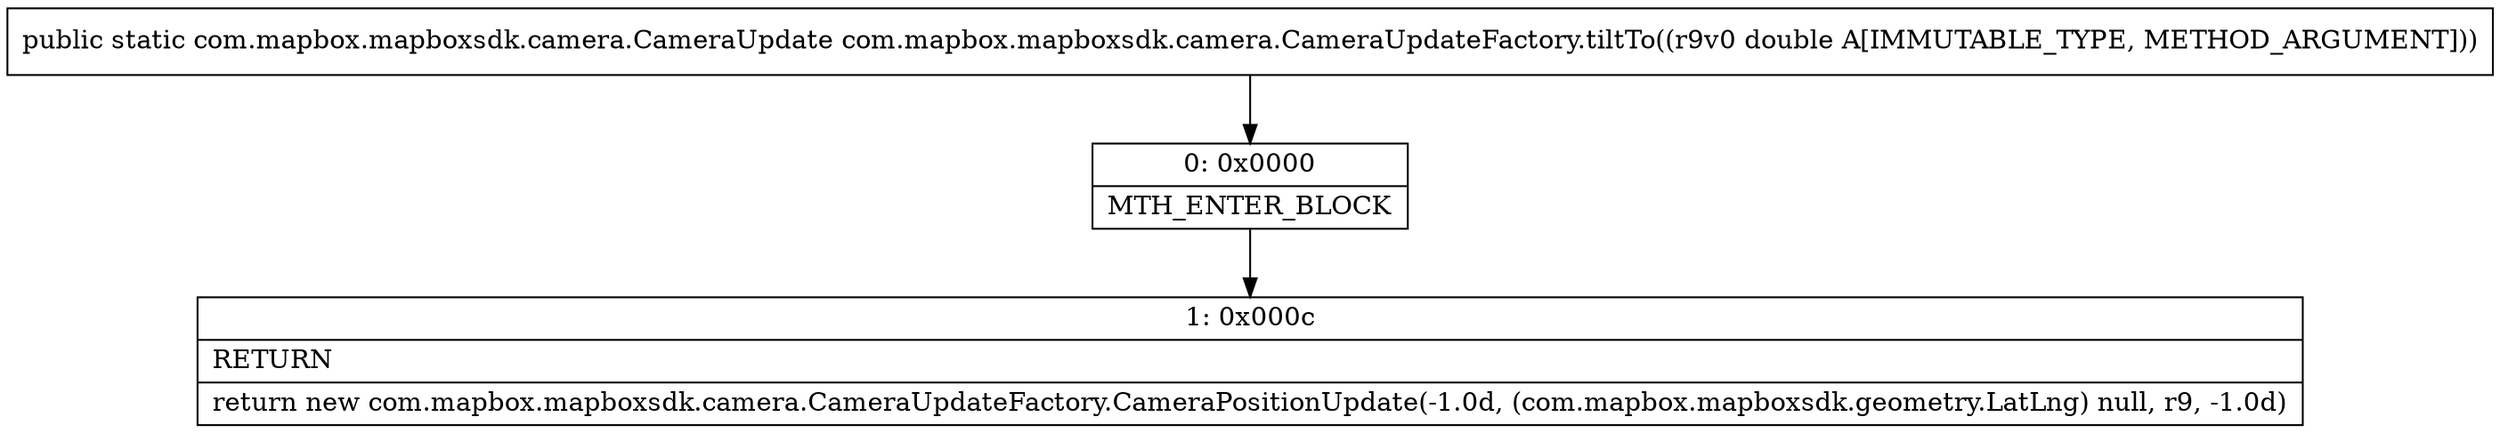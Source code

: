 digraph "CFG forcom.mapbox.mapboxsdk.camera.CameraUpdateFactory.tiltTo(D)Lcom\/mapbox\/mapboxsdk\/camera\/CameraUpdate;" {
Node_0 [shape=record,label="{0\:\ 0x0000|MTH_ENTER_BLOCK\l}"];
Node_1 [shape=record,label="{1\:\ 0x000c|RETURN\l|return new com.mapbox.mapboxsdk.camera.CameraUpdateFactory.CameraPositionUpdate(\-1.0d, (com.mapbox.mapboxsdk.geometry.LatLng) null, r9, \-1.0d)\l}"];
MethodNode[shape=record,label="{public static com.mapbox.mapboxsdk.camera.CameraUpdate com.mapbox.mapboxsdk.camera.CameraUpdateFactory.tiltTo((r9v0 double A[IMMUTABLE_TYPE, METHOD_ARGUMENT])) }"];
MethodNode -> Node_0;
Node_0 -> Node_1;
}

